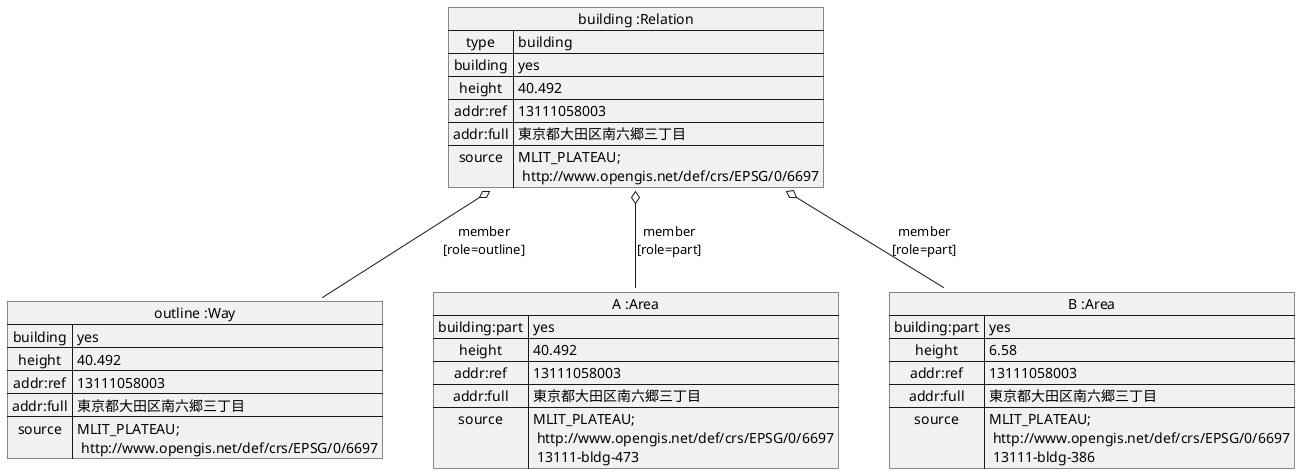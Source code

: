 @startuml

map "building :Relation" as building {
 type => building
 building => yes
 height => 40.492
 addr:ref => 13111058003
 addr:full => 東京都大田区南六郷三丁目
 source => MLIT_PLATEAU;\n http://www.opengis.net/def/crs/EPSG/0/6697
}

map "outline :Way" as outline {
 building => yes
 height => 40.492
 addr:ref => 13111058003
 addr:full => 東京都大田区南六郷三丁目
 source => MLIT_PLATEAU;\n http://www.opengis.net/def/crs/EPSG/0/6697
}

map "A :Area" as A {
 building:part => yes
 height => 40.492
 addr:ref => 13111058003
 addr:full => 東京都大田区南六郷三丁目
 source => MLIT_PLATEAU;\n http://www.opengis.net/def/crs/EPSG/0/6697\n 13111-bldg-473
}

map "B :Area" as B {
 building:part => yes
 height => 6.58
 addr:ref => 13111058003
 addr:full => 東京都大田区南六郷三丁目
 source => MLIT_PLATEAU;\n http://www.opengis.net/def/crs/EPSG/0/6697\n 13111-bldg-386
}

building o-- outline : member\n[role=outline]
building o-- A : member\n[role=part]
building o-- B : member\n[role=part]
@enduml

